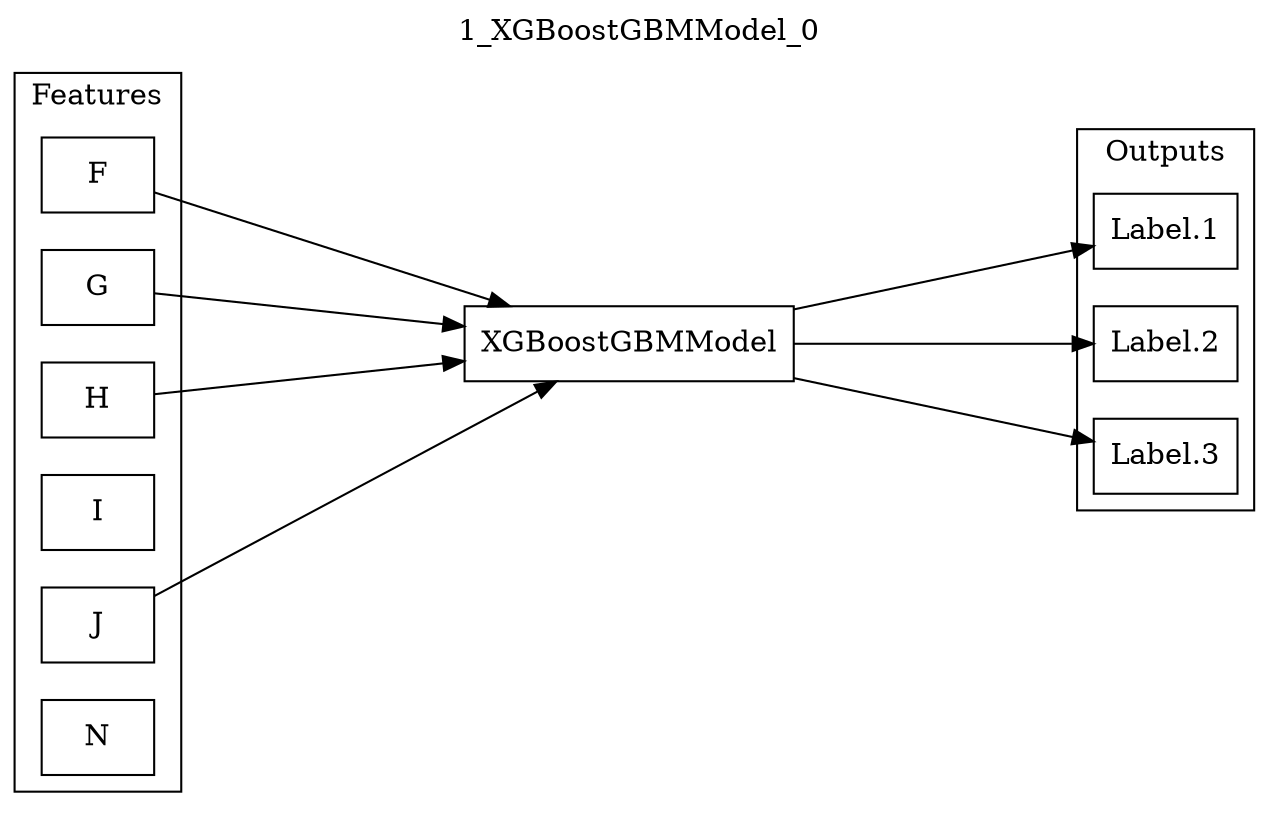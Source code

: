 digraph {
  graph[ranksep="2"]
  rankdir="LR";
  labelloc="t";
  label="1_XGBoostGBMModel_0";
    subgraph cluster_feature {
        label="Features";
        node_0 [shape=box, label="F"];
        node_1 [shape=box, label="G"];
        node_2 [shape=box, label="H"];
        node_3 [shape=box, label="I"];
        node_4 [shape=box, label="J"];
        node_5 [shape=box, label="N"];
    }
    node_9 [shape=box, label="XGBoostGBMModel"];
    node_0 -> node_9;
    node_2 -> node_9;
    node_1 -> node_9;
    node_4 -> node_9;
    node_9 -> node_6;
    node_9 -> node_7;
    node_9 -> node_8;
    subgraph cluster_output {
        label="Outputs";
        node_6 [shape=box, label="Label.1"];
        node_7 [shape=box, label="Label.2"];
        node_8 [shape=box, label="Label.3"];
    }
}

